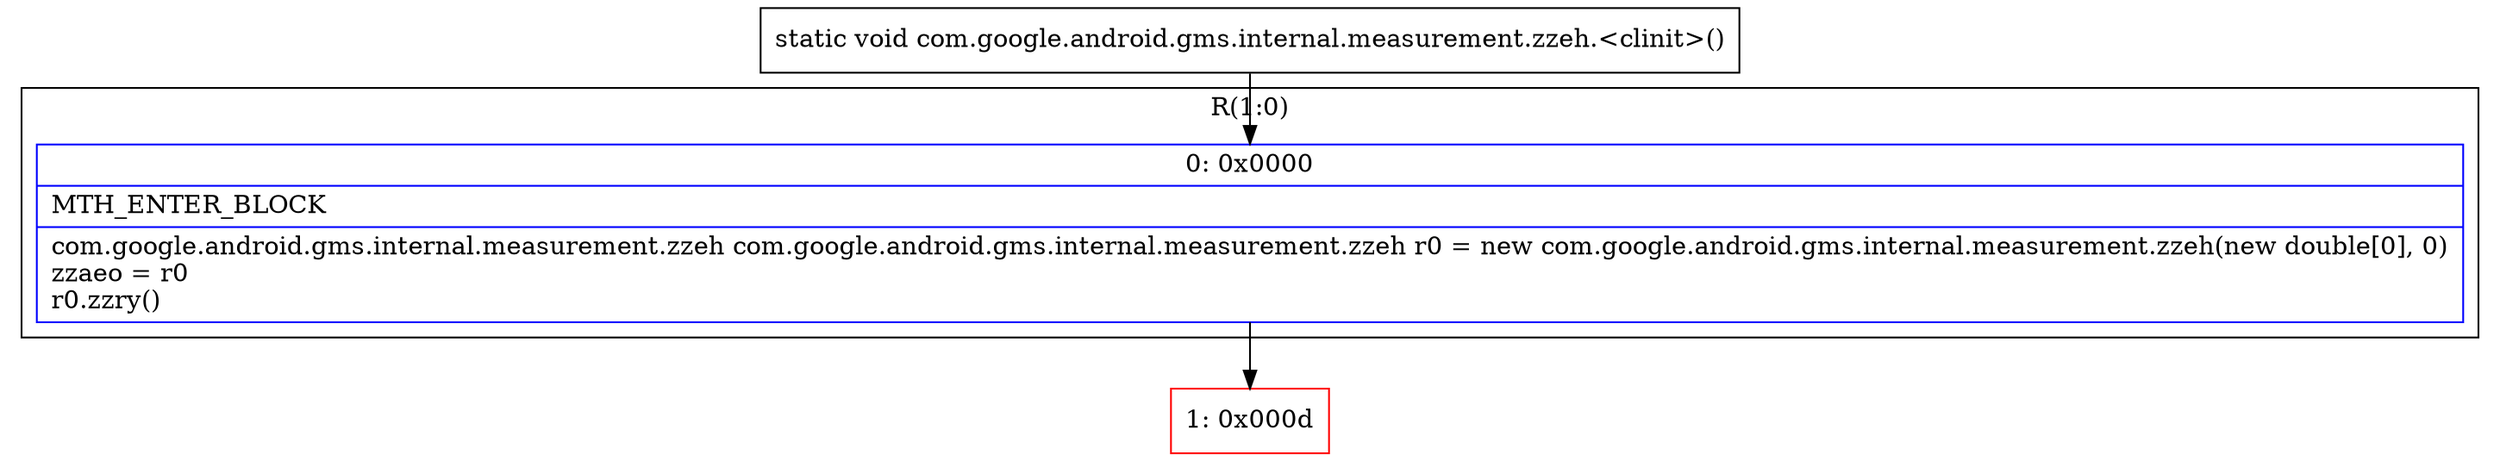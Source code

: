 digraph "CFG forcom.google.android.gms.internal.measurement.zzeh.\<clinit\>()V" {
subgraph cluster_Region_142950692 {
label = "R(1:0)";
node [shape=record,color=blue];
Node_0 [shape=record,label="{0\:\ 0x0000|MTH_ENTER_BLOCK\l|com.google.android.gms.internal.measurement.zzeh com.google.android.gms.internal.measurement.zzeh r0 = new com.google.android.gms.internal.measurement.zzeh(new double[0], 0)\lzzaeo = r0\lr0.zzry()\l}"];
}
Node_1 [shape=record,color=red,label="{1\:\ 0x000d}"];
MethodNode[shape=record,label="{static void com.google.android.gms.internal.measurement.zzeh.\<clinit\>() }"];
MethodNode -> Node_0;
Node_0 -> Node_1;
}

